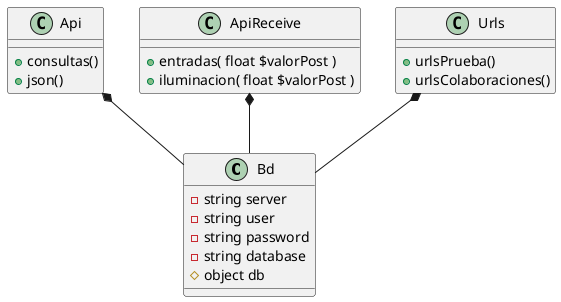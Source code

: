 @startuml Zonas

class Bd{
    - string server
    - string user
    - string password
    - string database
    # object db
}
class Api{
    + consultas()
    + json()
}
class ApiReceive{
    + entradas( float $valorPost )
    + iluminacion( float $valorPost )
}
class Urls{
    + urlsPrueba()
    + urlsColaboraciones()
}

Api *-- Bd
ApiReceive *-- Bd
Urls *-- Bd


@endunml